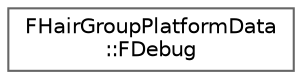 digraph "Graphical Class Hierarchy"
{
 // INTERACTIVE_SVG=YES
 // LATEX_PDF_SIZE
  bgcolor="transparent";
  edge [fontname=Helvetica,fontsize=10,labelfontname=Helvetica,labelfontsize=10];
  node [fontname=Helvetica,fontsize=10,shape=box,height=0.2,width=0.4];
  rankdir="LR";
  Node0 [id="Node000000",label="FHairGroupPlatformData\l::FDebug",height=0.2,width=0.4,color="grey40", fillcolor="white", style="filled",URL="$da/df3/structFHairGroupPlatformData_1_1FDebug.html",tooltip=" "];
}
